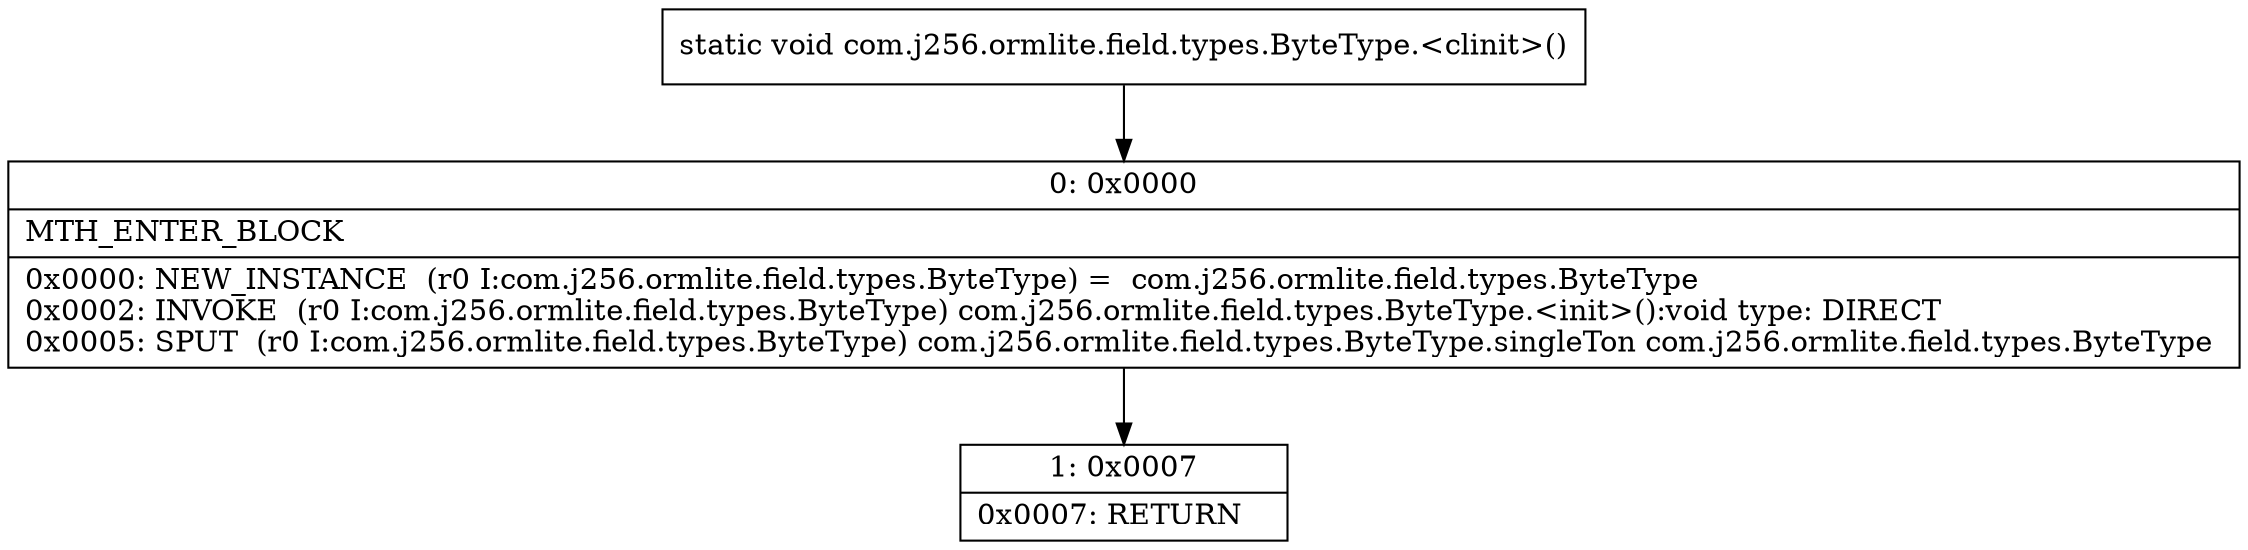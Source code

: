 digraph "CFG forcom.j256.ormlite.field.types.ByteType.\<clinit\>()V" {
Node_0 [shape=record,label="{0\:\ 0x0000|MTH_ENTER_BLOCK\l|0x0000: NEW_INSTANCE  (r0 I:com.j256.ormlite.field.types.ByteType) =  com.j256.ormlite.field.types.ByteType \l0x0002: INVOKE  (r0 I:com.j256.ormlite.field.types.ByteType) com.j256.ormlite.field.types.ByteType.\<init\>():void type: DIRECT \l0x0005: SPUT  (r0 I:com.j256.ormlite.field.types.ByteType) com.j256.ormlite.field.types.ByteType.singleTon com.j256.ormlite.field.types.ByteType \l}"];
Node_1 [shape=record,label="{1\:\ 0x0007|0x0007: RETURN   \l}"];
MethodNode[shape=record,label="{static void com.j256.ormlite.field.types.ByteType.\<clinit\>() }"];
MethodNode -> Node_0;
Node_0 -> Node_1;
}

